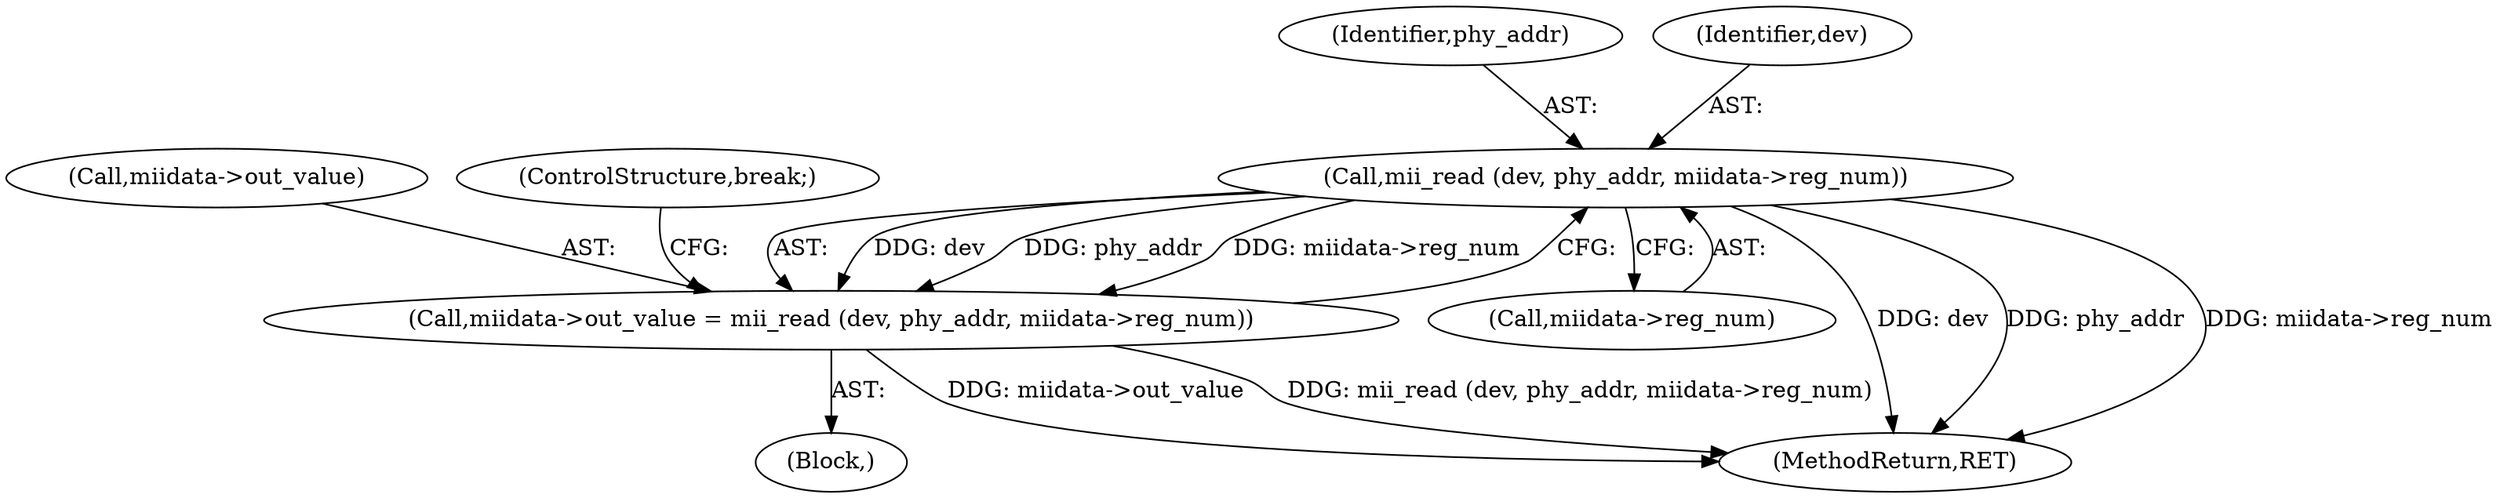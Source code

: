 digraph "0_linux_1bb57e940e1958e40d51f2078f50c3a96a9b2d75@pointer" {
"1000137" [label="(Call,mii_read (dev, phy_addr, miidata->reg_num))"];
"1000133" [label="(Call,miidata->out_value = mii_read (dev, phy_addr, miidata->reg_num))"];
"1000134" [label="(Call,miidata->out_value)"];
"1000139" [label="(Identifier,phy_addr)"];
"1000129" [label="(Block,)"];
"1000133" [label="(Call,miidata->out_value = mii_read (dev, phy_addr, miidata->reg_num))"];
"1000143" [label="(ControlStructure,break;)"];
"1000140" [label="(Call,miidata->reg_num)"];
"1000257" [label="(MethodReturn,RET)"];
"1000138" [label="(Identifier,dev)"];
"1000137" [label="(Call,mii_read (dev, phy_addr, miidata->reg_num))"];
"1000137" -> "1000133"  [label="AST: "];
"1000137" -> "1000140"  [label="CFG: "];
"1000138" -> "1000137"  [label="AST: "];
"1000139" -> "1000137"  [label="AST: "];
"1000140" -> "1000137"  [label="AST: "];
"1000133" -> "1000137"  [label="CFG: "];
"1000137" -> "1000257"  [label="DDG: dev"];
"1000137" -> "1000257"  [label="DDG: phy_addr"];
"1000137" -> "1000257"  [label="DDG: miidata->reg_num"];
"1000137" -> "1000133"  [label="DDG: dev"];
"1000137" -> "1000133"  [label="DDG: phy_addr"];
"1000137" -> "1000133"  [label="DDG: miidata->reg_num"];
"1000133" -> "1000129"  [label="AST: "];
"1000134" -> "1000133"  [label="AST: "];
"1000143" -> "1000133"  [label="CFG: "];
"1000133" -> "1000257"  [label="DDG: miidata->out_value"];
"1000133" -> "1000257"  [label="DDG: mii_read (dev, phy_addr, miidata->reg_num)"];
}
